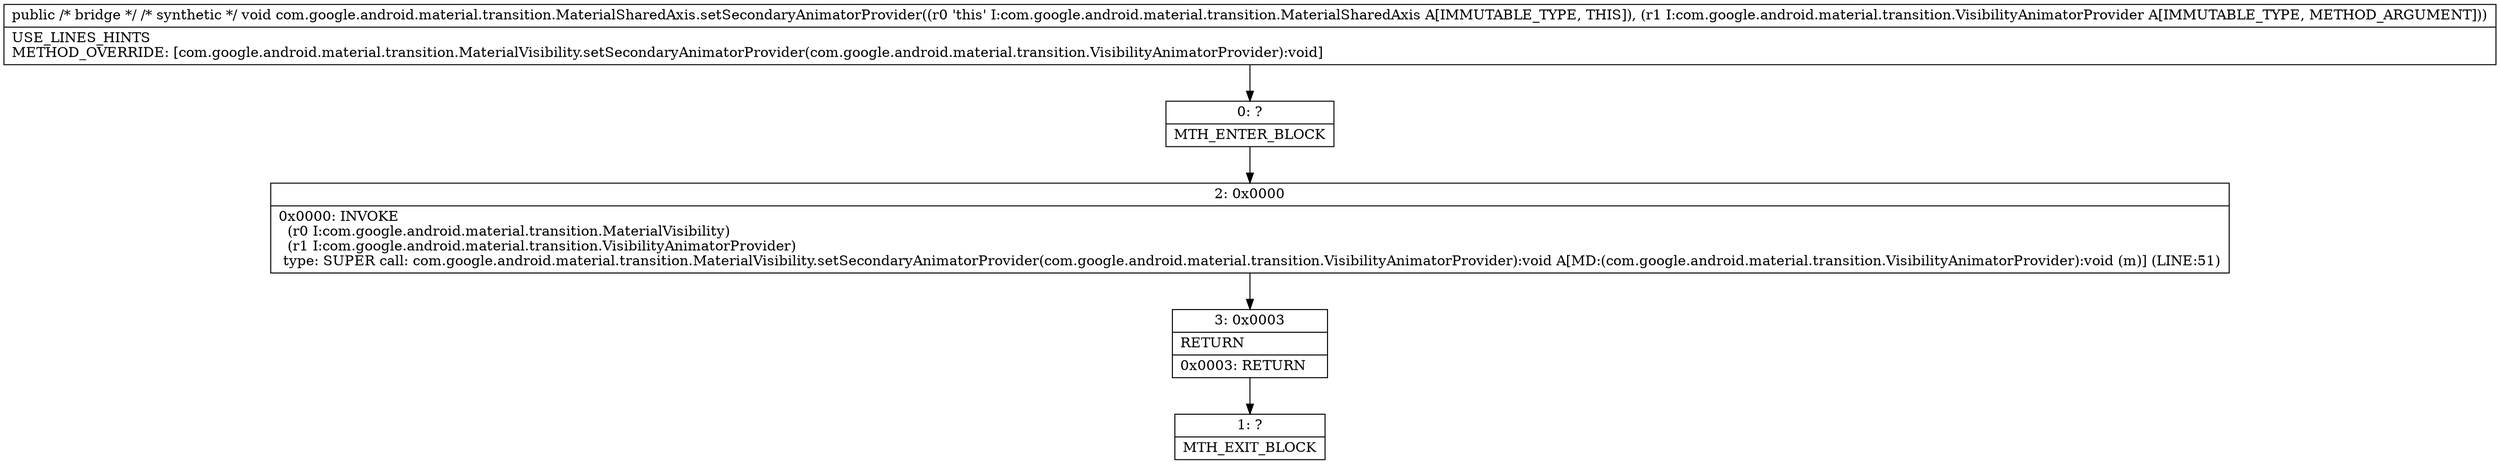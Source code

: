 digraph "CFG forcom.google.android.material.transition.MaterialSharedAxis.setSecondaryAnimatorProvider(Lcom\/google\/android\/material\/transition\/VisibilityAnimatorProvider;)V" {
Node_0 [shape=record,label="{0\:\ ?|MTH_ENTER_BLOCK\l}"];
Node_2 [shape=record,label="{2\:\ 0x0000|0x0000: INVOKE  \l  (r0 I:com.google.android.material.transition.MaterialVisibility)\l  (r1 I:com.google.android.material.transition.VisibilityAnimatorProvider)\l type: SUPER call: com.google.android.material.transition.MaterialVisibility.setSecondaryAnimatorProvider(com.google.android.material.transition.VisibilityAnimatorProvider):void A[MD:(com.google.android.material.transition.VisibilityAnimatorProvider):void (m)] (LINE:51)\l}"];
Node_3 [shape=record,label="{3\:\ 0x0003|RETURN\l|0x0003: RETURN   \l}"];
Node_1 [shape=record,label="{1\:\ ?|MTH_EXIT_BLOCK\l}"];
MethodNode[shape=record,label="{public \/* bridge *\/ \/* synthetic *\/ void com.google.android.material.transition.MaterialSharedAxis.setSecondaryAnimatorProvider((r0 'this' I:com.google.android.material.transition.MaterialSharedAxis A[IMMUTABLE_TYPE, THIS]), (r1 I:com.google.android.material.transition.VisibilityAnimatorProvider A[IMMUTABLE_TYPE, METHOD_ARGUMENT]))  | USE_LINES_HINTS\lMETHOD_OVERRIDE: [com.google.android.material.transition.MaterialVisibility.setSecondaryAnimatorProvider(com.google.android.material.transition.VisibilityAnimatorProvider):void]\l}"];
MethodNode -> Node_0;Node_0 -> Node_2;
Node_2 -> Node_3;
Node_3 -> Node_1;
}

